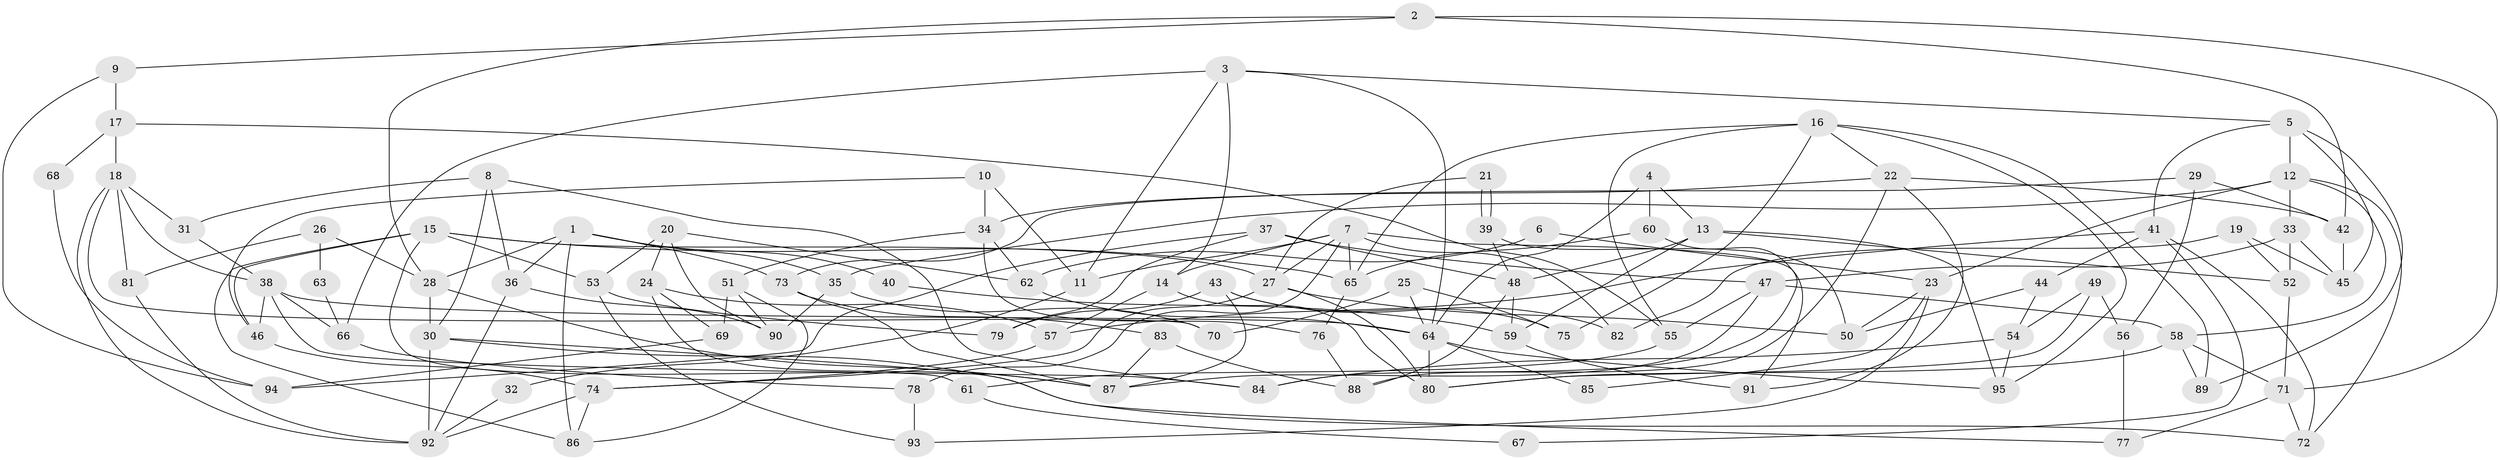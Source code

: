 // coarse degree distribution, {11: 0.02631578947368421, 9: 0.10526315789473684, 10: 0.05263157894736842, 13: 0.02631578947368421, 5: 0.15789473684210525, 2: 0.10526315789473684, 8: 0.07894736842105263, 7: 0.13157894736842105, 4: 0.18421052631578946, 6: 0.05263157894736842, 3: 0.07894736842105263}
// Generated by graph-tools (version 1.1) at 2025/51/03/04/25 22:51:00]
// undirected, 95 vertices, 190 edges
graph export_dot {
  node [color=gray90,style=filled];
  1;
  2;
  3;
  4;
  5;
  6;
  7;
  8;
  9;
  10;
  11;
  12;
  13;
  14;
  15;
  16;
  17;
  18;
  19;
  20;
  21;
  22;
  23;
  24;
  25;
  26;
  27;
  28;
  29;
  30;
  31;
  32;
  33;
  34;
  35;
  36;
  37;
  38;
  39;
  40;
  41;
  42;
  43;
  44;
  45;
  46;
  47;
  48;
  49;
  50;
  51;
  52;
  53;
  54;
  55;
  56;
  57;
  58;
  59;
  60;
  61;
  62;
  63;
  64;
  65;
  66;
  67;
  68;
  69;
  70;
  71;
  72;
  73;
  74;
  75;
  76;
  77;
  78;
  79;
  80;
  81;
  82;
  83;
  84;
  85;
  86;
  87;
  88;
  89;
  90;
  91;
  92;
  93;
  94;
  95;
  1 -- 86;
  1 -- 28;
  1 -- 35;
  1 -- 36;
  1 -- 40;
  1 -- 73;
  2 -- 28;
  2 -- 71;
  2 -- 9;
  2 -- 42;
  3 -- 64;
  3 -- 5;
  3 -- 11;
  3 -- 14;
  3 -- 66;
  4 -- 13;
  4 -- 60;
  4 -- 64;
  5 -- 12;
  5 -- 45;
  5 -- 41;
  5 -- 89;
  6 -- 23;
  6 -- 62;
  7 -- 27;
  7 -- 65;
  7 -- 11;
  7 -- 14;
  7 -- 78;
  7 -- 82;
  7 -- 91;
  8 -- 36;
  8 -- 30;
  8 -- 31;
  8 -- 84;
  9 -- 17;
  9 -- 94;
  10 -- 11;
  10 -- 34;
  10 -- 46;
  11 -- 32;
  12 -- 58;
  12 -- 72;
  12 -- 23;
  12 -- 33;
  12 -- 35;
  13 -- 95;
  13 -- 59;
  13 -- 48;
  13 -- 52;
  14 -- 57;
  14 -- 80;
  15 -- 46;
  15 -- 27;
  15 -- 53;
  15 -- 61;
  15 -- 65;
  15 -- 86;
  16 -- 95;
  16 -- 75;
  16 -- 22;
  16 -- 55;
  16 -- 65;
  16 -- 89;
  17 -- 18;
  17 -- 55;
  17 -- 68;
  18 -- 92;
  18 -- 38;
  18 -- 31;
  18 -- 70;
  18 -- 81;
  19 -- 45;
  19 -- 52;
  19 -- 82;
  20 -- 24;
  20 -- 90;
  20 -- 53;
  20 -- 62;
  21 -- 39;
  21 -- 39;
  21 -- 27;
  22 -- 34;
  22 -- 42;
  22 -- 88;
  22 -- 91;
  23 -- 93;
  23 -- 50;
  23 -- 85;
  24 -- 57;
  24 -- 69;
  24 -- 77;
  25 -- 70;
  25 -- 64;
  25 -- 75;
  26 -- 28;
  26 -- 81;
  26 -- 63;
  27 -- 74;
  27 -- 50;
  27 -- 80;
  28 -- 30;
  28 -- 87;
  29 -- 73;
  29 -- 42;
  29 -- 56;
  30 -- 72;
  30 -- 87;
  30 -- 92;
  31 -- 38;
  32 -- 92;
  33 -- 47;
  33 -- 45;
  33 -- 52;
  34 -- 51;
  34 -- 62;
  34 -- 76;
  35 -- 70;
  35 -- 90;
  36 -- 92;
  36 -- 90;
  37 -- 47;
  37 -- 48;
  37 -- 79;
  37 -- 94;
  38 -- 64;
  38 -- 46;
  38 -- 66;
  38 -- 84;
  39 -- 48;
  39 -- 50;
  40 -- 59;
  41 -- 44;
  41 -- 57;
  41 -- 67;
  41 -- 72;
  42 -- 45;
  43 -- 79;
  43 -- 82;
  43 -- 75;
  43 -- 87;
  44 -- 50;
  44 -- 54;
  46 -- 74;
  47 -- 58;
  47 -- 87;
  47 -- 55;
  48 -- 88;
  48 -- 59;
  49 -- 80;
  49 -- 56;
  49 -- 54;
  51 -- 86;
  51 -- 90;
  51 -- 69;
  52 -- 71;
  53 -- 79;
  53 -- 93;
  54 -- 84;
  54 -- 95;
  55 -- 61;
  56 -- 77;
  57 -- 74;
  58 -- 80;
  58 -- 89;
  58 -- 71;
  59 -- 91;
  60 -- 65;
  60 -- 84;
  61 -- 67;
  62 -- 64;
  63 -- 66;
  64 -- 80;
  64 -- 85;
  64 -- 95;
  65 -- 76;
  66 -- 78;
  68 -- 94;
  69 -- 94;
  71 -- 72;
  71 -- 77;
  73 -- 83;
  73 -- 87;
  74 -- 86;
  74 -- 92;
  76 -- 88;
  78 -- 93;
  81 -- 92;
  83 -- 88;
  83 -- 87;
}
